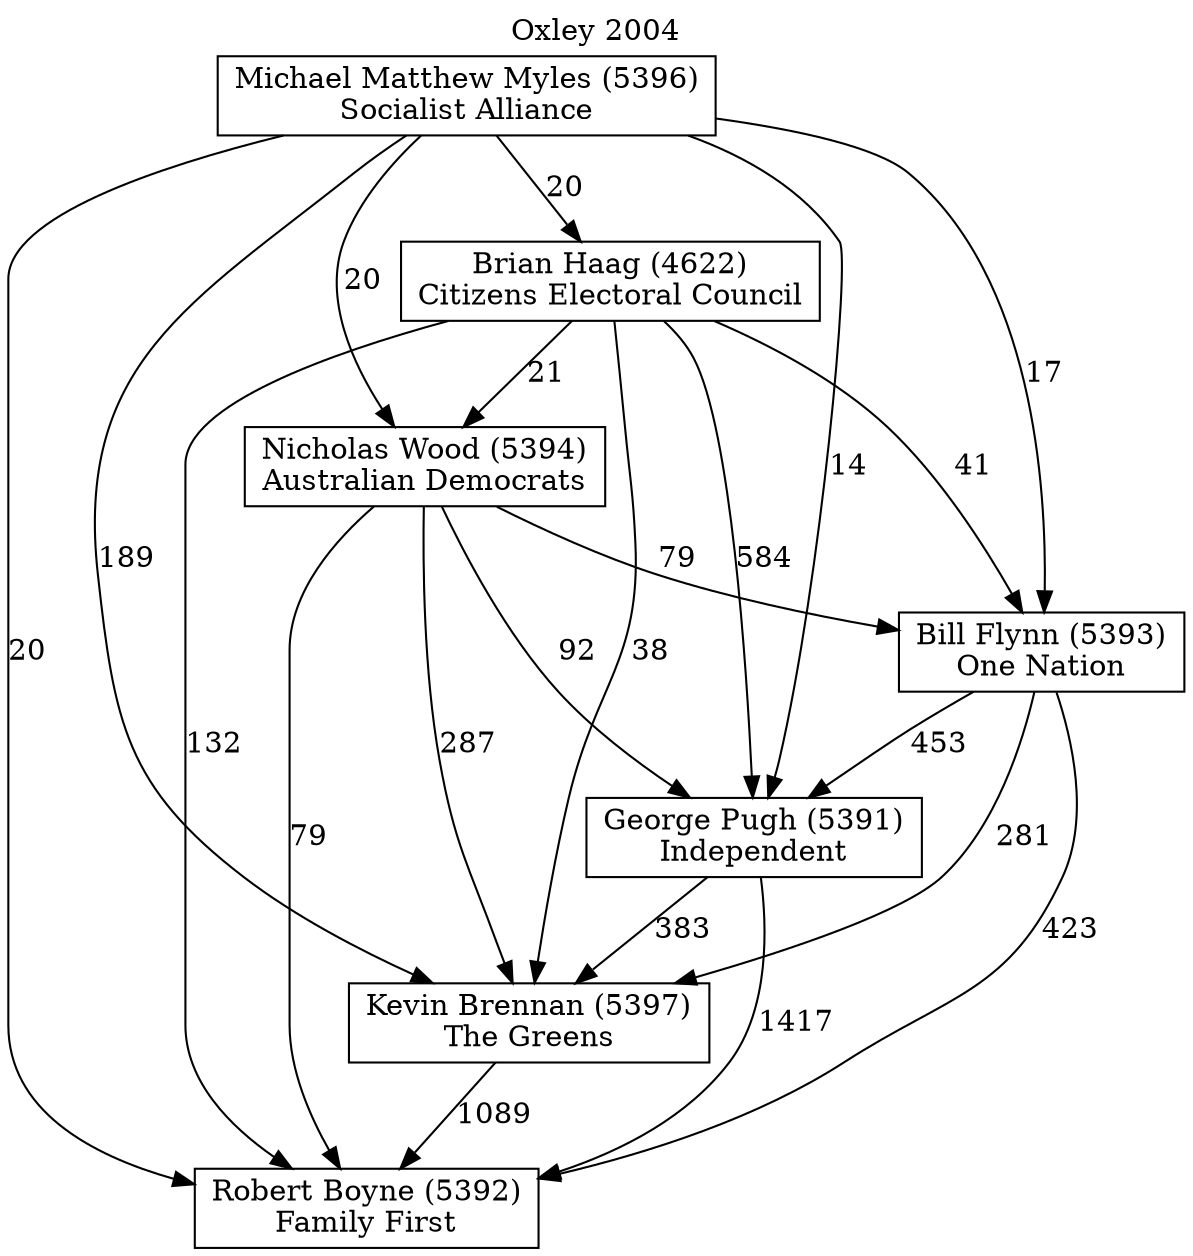 // House preference flow
digraph "Robert Boyne (5392)_Oxley_2004" {
	graph [label="Oxley 2004" labelloc=t mclimit=10]
	node [shape=box]
	"Robert Boyne (5392)" [label="Robert Boyne (5392)
Family First"]
	"Kevin Brennan (5397)" [label="Kevin Brennan (5397)
The Greens"]
	"George Pugh (5391)" [label="George Pugh (5391)
Independent"]
	"Bill Flynn (5393)" [label="Bill Flynn (5393)
One Nation"]
	"Nicholas Wood (5394)" [label="Nicholas Wood (5394)
Australian Democrats"]
	"Brian Haag (4622)" [label="Brian Haag (4622)
Citizens Electoral Council"]
	"Michael Matthew Myles (5396)" [label="Michael Matthew Myles (5396)
Socialist Alliance"]
	"Kevin Brennan (5397)" -> "Robert Boyne (5392)" [label=1089]
	"George Pugh (5391)" -> "Kevin Brennan (5397)" [label=383]
	"Bill Flynn (5393)" -> "George Pugh (5391)" [label=453]
	"Nicholas Wood (5394)" -> "Bill Flynn (5393)" [label=79]
	"Brian Haag (4622)" -> "Nicholas Wood (5394)" [label=21]
	"Michael Matthew Myles (5396)" -> "Brian Haag (4622)" [label=20]
	"George Pugh (5391)" -> "Robert Boyne (5392)" [label=1417]
	"Bill Flynn (5393)" -> "Robert Boyne (5392)" [label=423]
	"Nicholas Wood (5394)" -> "Robert Boyne (5392)" [label=79]
	"Brian Haag (4622)" -> "Robert Boyne (5392)" [label=132]
	"Michael Matthew Myles (5396)" -> "Robert Boyne (5392)" [label=20]
	"Michael Matthew Myles (5396)" -> "Nicholas Wood (5394)" [label=20]
	"Brian Haag (4622)" -> "Bill Flynn (5393)" [label=41]
	"Michael Matthew Myles (5396)" -> "Bill Flynn (5393)" [label=17]
	"Nicholas Wood (5394)" -> "George Pugh (5391)" [label=92]
	"Brian Haag (4622)" -> "George Pugh (5391)" [label=584]
	"Michael Matthew Myles (5396)" -> "George Pugh (5391)" [label=14]
	"Bill Flynn (5393)" -> "Kevin Brennan (5397)" [label=281]
	"Nicholas Wood (5394)" -> "Kevin Brennan (5397)" [label=287]
	"Brian Haag (4622)" -> "Kevin Brennan (5397)" [label=38]
	"Michael Matthew Myles (5396)" -> "Kevin Brennan (5397)" [label=189]
}
